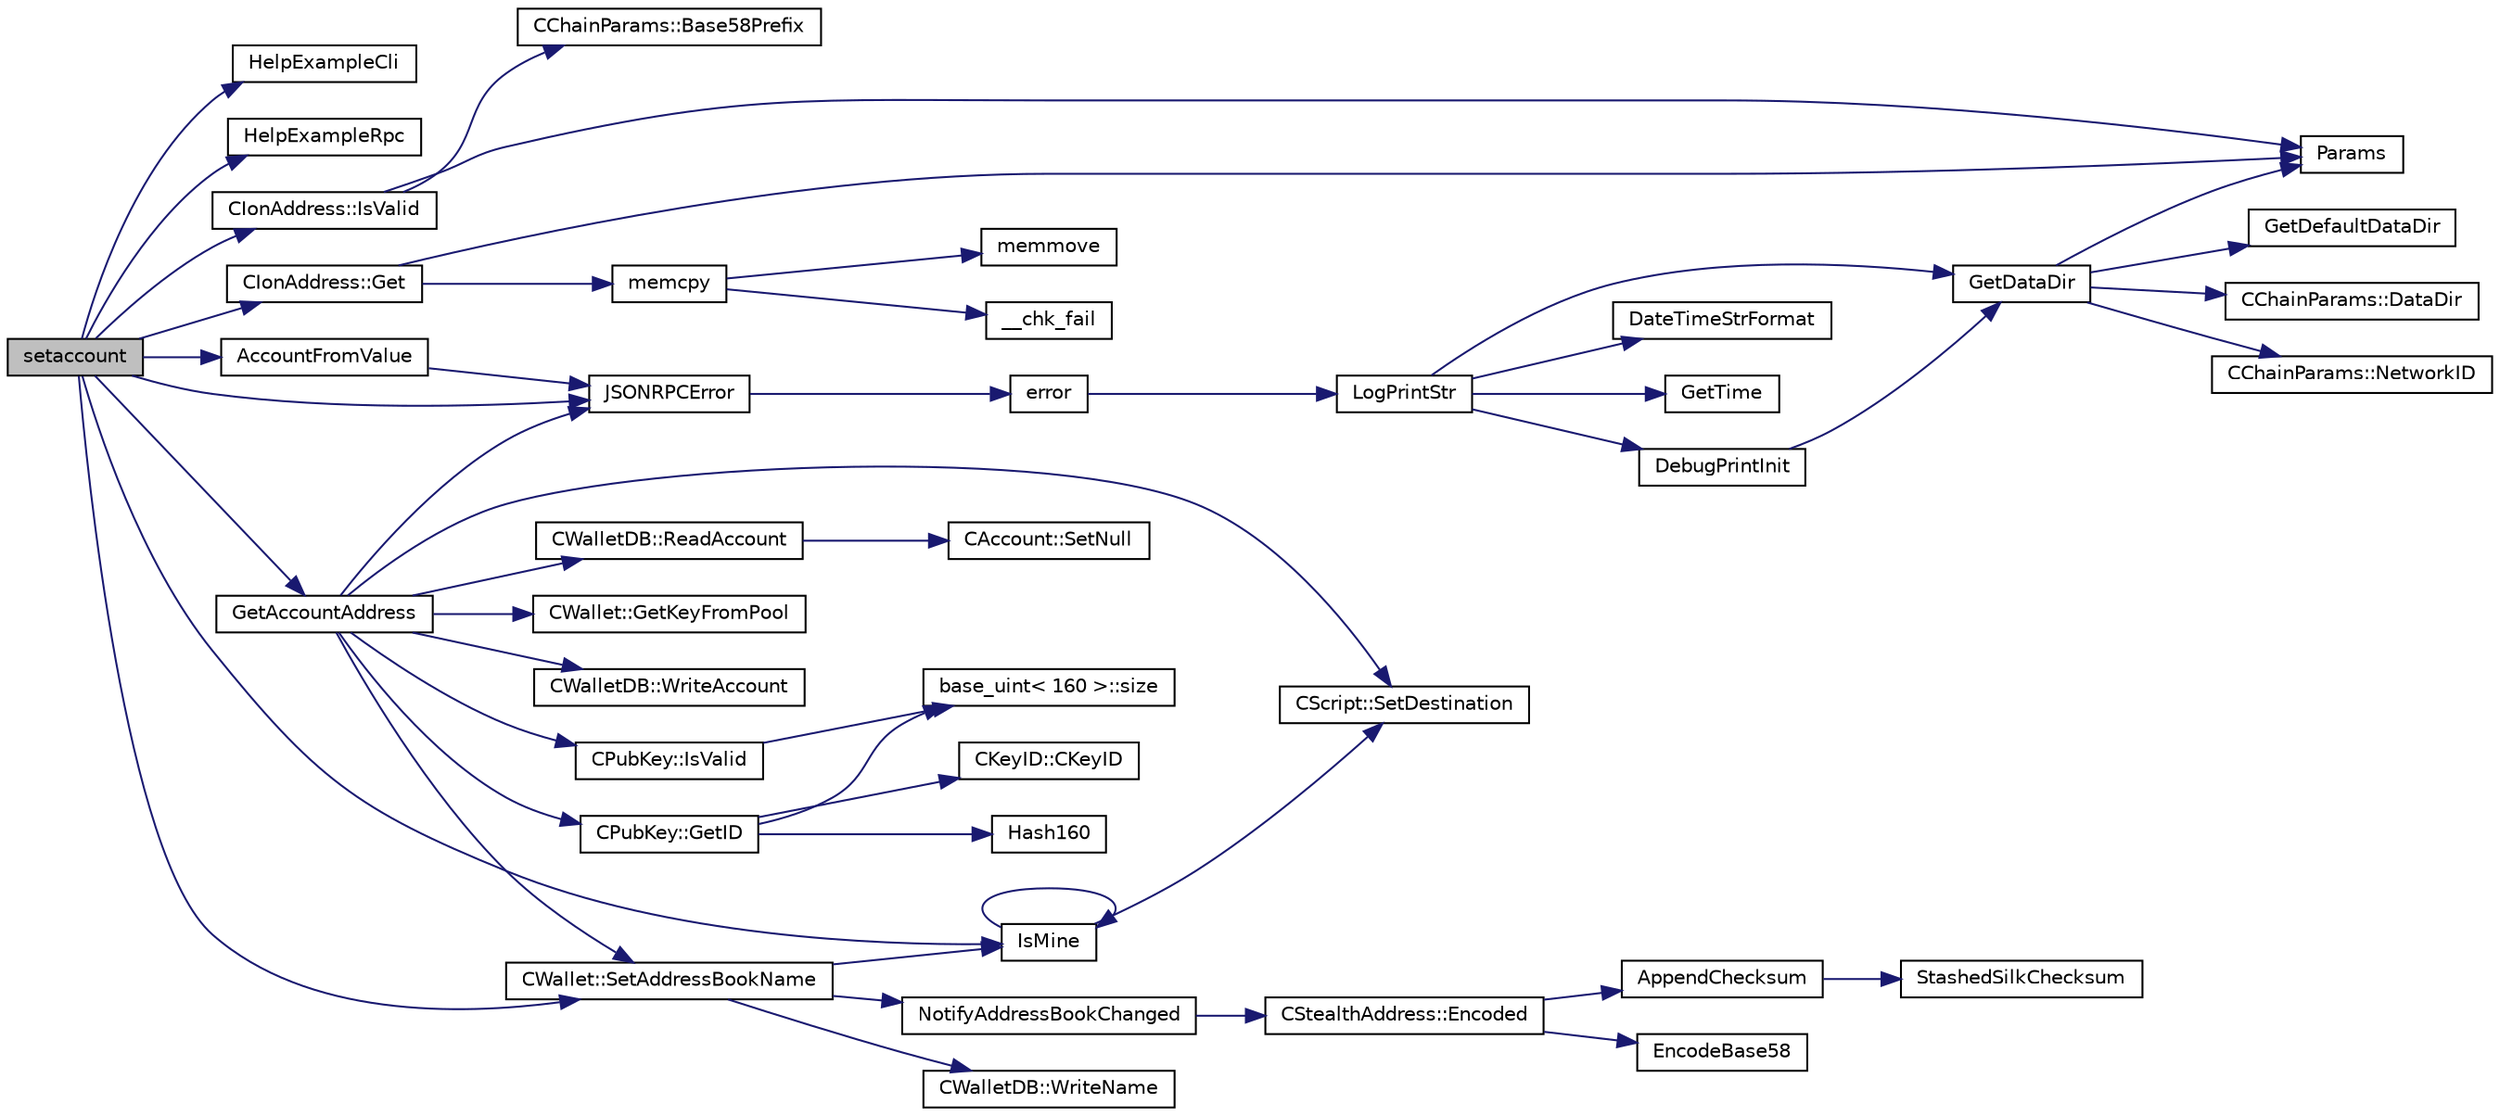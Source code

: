 digraph "setaccount"
{
  edge [fontname="Helvetica",fontsize="10",labelfontname="Helvetica",labelfontsize="10"];
  node [fontname="Helvetica",fontsize="10",shape=record];
  rankdir="LR";
  Node2239 [label="setaccount",height=0.2,width=0.4,color="black", fillcolor="grey75", style="filled", fontcolor="black"];
  Node2239 -> Node2240 [color="midnightblue",fontsize="10",style="solid",fontname="Helvetica"];
  Node2240 [label="HelpExampleCli",height=0.2,width=0.4,color="black", fillcolor="white", style="filled",URL="$d6/d76/rpcserver_8cpp.html#ac01ac6eab5467567ed0da106814e04ec"];
  Node2239 -> Node2241 [color="midnightblue",fontsize="10",style="solid",fontname="Helvetica"];
  Node2241 [label="HelpExampleRpc",height=0.2,width=0.4,color="black", fillcolor="white", style="filled",URL="$d6/d76/rpcserver_8cpp.html#a06ea60e24e5a1053a14a11b1009bf9ef"];
  Node2239 -> Node2242 [color="midnightblue",fontsize="10",style="solid",fontname="Helvetica"];
  Node2242 [label="CIonAddress::IsValid",height=0.2,width=0.4,color="black", fillcolor="white", style="filled",URL="$d1/de4/class_c_ion_address.html#a93cb71370b938e7fad4a74c4b5775da6"];
  Node2242 -> Node2243 [color="midnightblue",fontsize="10",style="solid",fontname="Helvetica"];
  Node2243 [label="Params",height=0.2,width=0.4,color="black", fillcolor="white", style="filled",URL="$df/dbf/chainparams_8cpp.html#ace5c5b706d71a324a417dd2db394fd4a",tooltip="Return the currently selected parameters. "];
  Node2242 -> Node2244 [color="midnightblue",fontsize="10",style="solid",fontname="Helvetica"];
  Node2244 [label="CChainParams::Base58Prefix",height=0.2,width=0.4,color="black", fillcolor="white", style="filled",URL="$d1/d4f/class_c_chain_params.html#a103c58eca4a26a71201882b3ed6c4cb4"];
  Node2239 -> Node2245 [color="midnightblue",fontsize="10",style="solid",fontname="Helvetica"];
  Node2245 [label="JSONRPCError",height=0.2,width=0.4,color="black", fillcolor="white", style="filled",URL="$d2/d30/rpcprotocol_8cpp.html#a17b1bb111ab339efc951929834766039"];
  Node2245 -> Node2246 [color="midnightblue",fontsize="10",style="solid",fontname="Helvetica"];
  Node2246 [label="error",height=0.2,width=0.4,color="black", fillcolor="white", style="filled",URL="$d8/d3c/util_8h.html#af8985880cf4ef26df0a5aa2ffcb76662"];
  Node2246 -> Node2247 [color="midnightblue",fontsize="10",style="solid",fontname="Helvetica"];
  Node2247 [label="LogPrintStr",height=0.2,width=0.4,color="black", fillcolor="white", style="filled",URL="$d8/d3c/util_8h.html#afd4c3002b2797c0560adddb6af3ca1da"];
  Node2247 -> Node2248 [color="midnightblue",fontsize="10",style="solid",fontname="Helvetica"];
  Node2248 [label="DebugPrintInit",height=0.2,width=0.4,color="black", fillcolor="white", style="filled",URL="$df/d2d/util_8cpp.html#a751ff5f21d880737811136b5e0bcea12"];
  Node2248 -> Node2249 [color="midnightblue",fontsize="10",style="solid",fontname="Helvetica"];
  Node2249 [label="GetDataDir",height=0.2,width=0.4,color="black", fillcolor="white", style="filled",URL="$df/d2d/util_8cpp.html#ab83866a054745d4b30a3948a1b44beba"];
  Node2249 -> Node2243 [color="midnightblue",fontsize="10",style="solid",fontname="Helvetica"];
  Node2249 -> Node2250 [color="midnightblue",fontsize="10",style="solid",fontname="Helvetica"];
  Node2250 [label="CChainParams::NetworkID",height=0.2,width=0.4,color="black", fillcolor="white", style="filled",URL="$d1/d4f/class_c_chain_params.html#a90dc493ec0c0325c98c3ac06eb99862b"];
  Node2249 -> Node2251 [color="midnightblue",fontsize="10",style="solid",fontname="Helvetica"];
  Node2251 [label="GetDefaultDataDir",height=0.2,width=0.4,color="black", fillcolor="white", style="filled",URL="$df/d2d/util_8cpp.html#ab272995de020a3bcbf743be630e485c6"];
  Node2249 -> Node2252 [color="midnightblue",fontsize="10",style="solid",fontname="Helvetica"];
  Node2252 [label="CChainParams::DataDir",height=0.2,width=0.4,color="black", fillcolor="white", style="filled",URL="$d1/d4f/class_c_chain_params.html#a959488b5d8e6fe62857940b831d73a78"];
  Node2247 -> Node2249 [color="midnightblue",fontsize="10",style="solid",fontname="Helvetica"];
  Node2247 -> Node2253 [color="midnightblue",fontsize="10",style="solid",fontname="Helvetica"];
  Node2253 [label="DateTimeStrFormat",height=0.2,width=0.4,color="black", fillcolor="white", style="filled",URL="$df/d2d/util_8cpp.html#a749bc6776c8ec72d7c5e4dea56aee415"];
  Node2247 -> Node2254 [color="midnightblue",fontsize="10",style="solid",fontname="Helvetica"];
  Node2254 [label="GetTime",height=0.2,width=0.4,color="black", fillcolor="white", style="filled",URL="$df/d2d/util_8cpp.html#a46fac5fba8ba905b5f9acb364f5d8c6f"];
  Node2239 -> Node2255 [color="midnightblue",fontsize="10",style="solid",fontname="Helvetica"];
  Node2255 [label="AccountFromValue",height=0.2,width=0.4,color="black", fillcolor="white", style="filled",URL="$df/d1d/rpcwallet_8cpp.html#a3039648e370837eb1e7b4dc669f3ef0f"];
  Node2255 -> Node2245 [color="midnightblue",fontsize="10",style="solid",fontname="Helvetica"];
  Node2239 -> Node2256 [color="midnightblue",fontsize="10",style="solid",fontname="Helvetica"];
  Node2256 [label="IsMine",height=0.2,width=0.4,color="black", fillcolor="white", style="filled",URL="$dd/d0f/script_8cpp.html#adc59cf67d903c1ba1ef225561b85bfce"];
  Node2256 -> Node2257 [color="midnightblue",fontsize="10",style="solid",fontname="Helvetica"];
  Node2257 [label="CScript::SetDestination",height=0.2,width=0.4,color="black", fillcolor="white", style="filled",URL="$d9/d4b/class_c_script.html#ad1b5a9077241aa06116040c4f1b7c31e"];
  Node2256 -> Node2256 [color="midnightblue",fontsize="10",style="solid",fontname="Helvetica"];
  Node2239 -> Node2258 [color="midnightblue",fontsize="10",style="solid",fontname="Helvetica"];
  Node2258 [label="CIonAddress::Get",height=0.2,width=0.4,color="black", fillcolor="white", style="filled",URL="$d1/de4/class_c_ion_address.html#aa70f9899f0a3cf37e4a87483db5cf99d"];
  Node2258 -> Node2259 [color="midnightblue",fontsize="10",style="solid",fontname="Helvetica"];
  Node2259 [label="memcpy",height=0.2,width=0.4,color="black", fillcolor="white", style="filled",URL="$d5/d9f/glibc__compat_8cpp.html#a0f46826ab0466591e136db24394923cf"];
  Node2259 -> Node2260 [color="midnightblue",fontsize="10",style="solid",fontname="Helvetica"];
  Node2260 [label="memmove",height=0.2,width=0.4,color="black", fillcolor="white", style="filled",URL="$d5/d9f/glibc__compat_8cpp.html#a9778d49e9029dd75bc53ecbbf9f5e9a1"];
  Node2259 -> Node2261 [color="midnightblue",fontsize="10",style="solid",fontname="Helvetica"];
  Node2261 [label="__chk_fail",height=0.2,width=0.4,color="black", fillcolor="white", style="filled",URL="$d5/d9f/glibc__compat_8cpp.html#a424ac71631da5ada2976630ff67051d1"];
  Node2258 -> Node2243 [color="midnightblue",fontsize="10",style="solid",fontname="Helvetica"];
  Node2239 -> Node2262 [color="midnightblue",fontsize="10",style="solid",fontname="Helvetica"];
  Node2262 [label="GetAccountAddress",height=0.2,width=0.4,color="black", fillcolor="white", style="filled",URL="$df/d1d/rpcwallet_8cpp.html#af04b341ad8248ac9edce6d3265af86d4"];
  Node2262 -> Node2263 [color="midnightblue",fontsize="10",style="solid",fontname="Helvetica"];
  Node2263 [label="CWalletDB::ReadAccount",height=0.2,width=0.4,color="black", fillcolor="white", style="filled",URL="$d4/d90/class_c_wallet_d_b.html#afa8d9d374072629b360adb49b9bdd584"];
  Node2263 -> Node2264 [color="midnightblue",fontsize="10",style="solid",fontname="Helvetica"];
  Node2264 [label="CAccount::SetNull",height=0.2,width=0.4,color="black", fillcolor="white", style="filled",URL="$d2/d98/class_c_account.html#ac63a4127fd899a21a5916a86588e809a"];
  Node2262 -> Node2265 [color="midnightblue",fontsize="10",style="solid",fontname="Helvetica"];
  Node2265 [label="CPubKey::IsValid",height=0.2,width=0.4,color="black", fillcolor="white", style="filled",URL="$da/d4e/class_c_pub_key.html#a4fa94293cf8577fd039b9a133f6c7f30"];
  Node2265 -> Node2266 [color="midnightblue",fontsize="10",style="solid",fontname="Helvetica"];
  Node2266 [label="base_uint\< 160 \>::size",height=0.2,width=0.4,color="black", fillcolor="white", style="filled",URL="$da/df7/classbase__uint.html#a1f49b034e686269601ea89b0319b8004"];
  Node2262 -> Node2257 [color="midnightblue",fontsize="10",style="solid",fontname="Helvetica"];
  Node2262 -> Node2267 [color="midnightblue",fontsize="10",style="solid",fontname="Helvetica"];
  Node2267 [label="CPubKey::GetID",height=0.2,width=0.4,color="black", fillcolor="white", style="filled",URL="$da/d4e/class_c_pub_key.html#a2675f7e6f72eff68e7a5227289feb021"];
  Node2267 -> Node2268 [color="midnightblue",fontsize="10",style="solid",fontname="Helvetica"];
  Node2268 [label="CKeyID::CKeyID",height=0.2,width=0.4,color="black", fillcolor="white", style="filled",URL="$dd/d88/class_c_key_i_d.html#a01dbd3c37820a2ffe89d106c6a7cf53d"];
  Node2267 -> Node2269 [color="midnightblue",fontsize="10",style="solid",fontname="Helvetica"];
  Node2269 [label="Hash160",height=0.2,width=0.4,color="black", fillcolor="white", style="filled",URL="$db/dfb/hash_8h.html#a4490f70ddae16e9e48460a0416a48a6b"];
  Node2267 -> Node2266 [color="midnightblue",fontsize="10",style="solid",fontname="Helvetica"];
  Node2262 -> Node2270 [color="midnightblue",fontsize="10",style="solid",fontname="Helvetica"];
  Node2270 [label="CWallet::GetKeyFromPool",height=0.2,width=0.4,color="black", fillcolor="white", style="filled",URL="$d2/de5/class_c_wallet.html#a18549ec5c472c003afc4794daeb9adfd"];
  Node2262 -> Node2245 [color="midnightblue",fontsize="10",style="solid",fontname="Helvetica"];
  Node2262 -> Node2271 [color="midnightblue",fontsize="10",style="solid",fontname="Helvetica"];
  Node2271 [label="CWallet::SetAddressBookName",height=0.2,width=0.4,color="black", fillcolor="white", style="filled",URL="$d2/de5/class_c_wallet.html#a95d2dd3693db562aa11afbecf33e1276"];
  Node2271 -> Node2272 [color="midnightblue",fontsize="10",style="solid",fontname="Helvetica"];
  Node2272 [label="NotifyAddressBookChanged",height=0.2,width=0.4,color="black", fillcolor="white", style="filled",URL="$d8/d9b/walletmodel_8cpp.html#ab4e3d5ba1daba2e9a4cdd0d20bf25833"];
  Node2272 -> Node2273 [color="midnightblue",fontsize="10",style="solid",fontname="Helvetica"];
  Node2273 [label="CStealthAddress::Encoded",height=0.2,width=0.4,color="black", fillcolor="white", style="filled",URL="$d6/d37/class_c_stealth_address.html#a1318c3f56f64354f4c909380ba692c91"];
  Node2273 -> Node2274 [color="midnightblue",fontsize="10",style="solid",fontname="Helvetica"];
  Node2274 [label="AppendChecksum",height=0.2,width=0.4,color="black", fillcolor="white", style="filled",URL="$db/d2d/stealth_8cpp.html#aa4f182dc0efd181cef81ca75ae960533"];
  Node2274 -> Node2275 [color="midnightblue",fontsize="10",style="solid",fontname="Helvetica"];
  Node2275 [label="StashedSilkChecksum",height=0.2,width=0.4,color="black", fillcolor="white", style="filled",URL="$db/d2d/stealth_8cpp.html#abb79a3b98a10b85daf3f3ff35c1cbfa8"];
  Node2273 -> Node2276 [color="midnightblue",fontsize="10",style="solid",fontname="Helvetica"];
  Node2276 [label="EncodeBase58",height=0.2,width=0.4,color="black", fillcolor="white", style="filled",URL="$db/d9c/base58_8cpp.html#a8d6f0e9d5df175b4966dcede31dc90ad",tooltip="Encode a byte sequence as a base58-encoded string. "];
  Node2271 -> Node2256 [color="midnightblue",fontsize="10",style="solid",fontname="Helvetica"];
  Node2271 -> Node2277 [color="midnightblue",fontsize="10",style="solid",fontname="Helvetica"];
  Node2277 [label="CWalletDB::WriteName",height=0.2,width=0.4,color="black", fillcolor="white", style="filled",URL="$d4/d90/class_c_wallet_d_b.html#ad1b3bce77e9dd6ddd8c668a469c38f0a"];
  Node2262 -> Node2278 [color="midnightblue",fontsize="10",style="solid",fontname="Helvetica"];
  Node2278 [label="CWalletDB::WriteAccount",height=0.2,width=0.4,color="black", fillcolor="white", style="filled",URL="$d4/d90/class_c_wallet_d_b.html#afef640a4990f74fd5af7178c99415cf3"];
  Node2239 -> Node2271 [color="midnightblue",fontsize="10",style="solid",fontname="Helvetica"];
}
